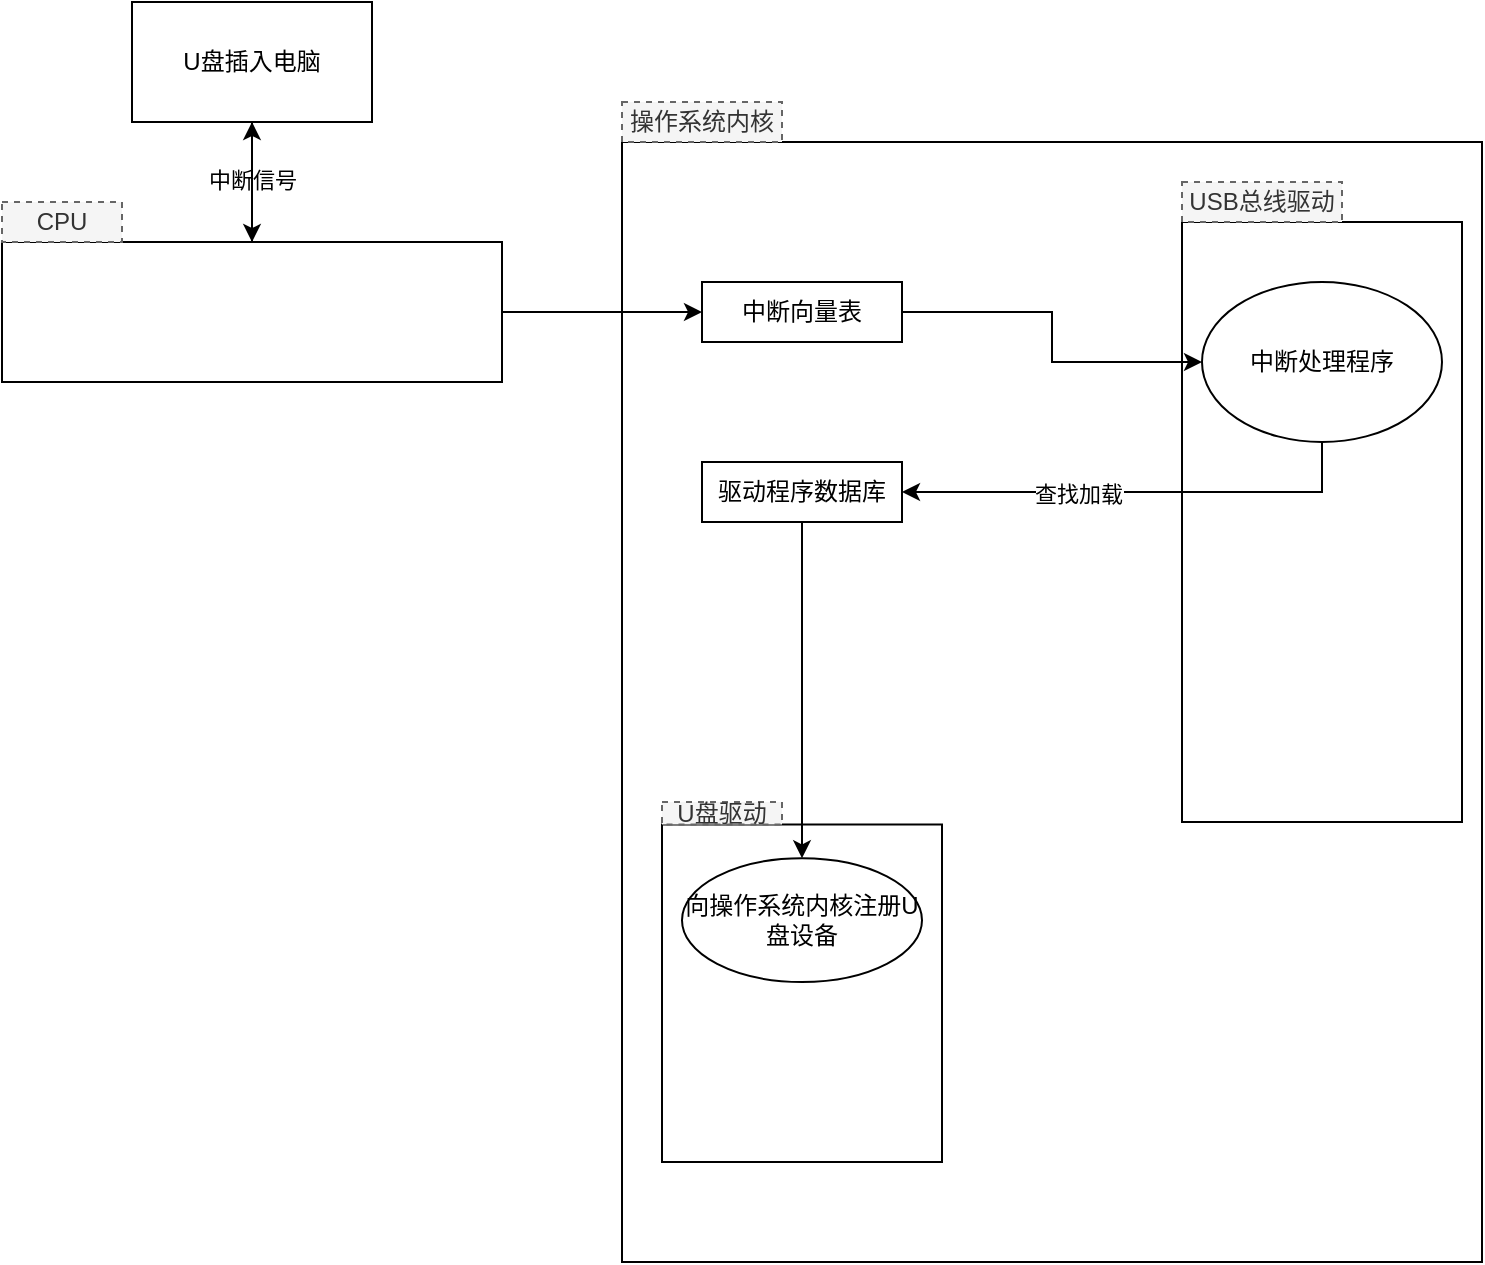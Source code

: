 <mxfile version="23.0.2" type="device">
  <diagram name="第 1 页" id="I0UcOC56NbaupsyxQ38_">
    <mxGraphModel dx="1221" dy="823" grid="1" gridSize="10" guides="1" tooltips="1" connect="1" arrows="1" fold="1" page="1" pageScale="1" pageWidth="827" pageHeight="1169" math="0" shadow="0">
      <root>
        <mxCell id="0" />
        <mxCell id="1" parent="0" />
        <mxCell id="AEy0L4YqaA1Ry6s-4T4y-23" value="" style="rounded=0;whiteSpace=wrap;html=1;" vertex="1" parent="1">
          <mxGeometry x="340" y="100" width="430" height="560" as="geometry" />
        </mxCell>
        <mxCell id="AEy0L4YqaA1Ry6s-4T4y-24" value="操作系统内核" style="rounded=0;whiteSpace=wrap;html=1;strokeWidth=1;shadow=0;dashed=1;fillColor=#f5f5f5;strokeColor=#666666;fontColor=#333333;glass=0;" vertex="1" parent="1">
          <mxGeometry x="340" y="80" width="80" height="20" as="geometry" />
        </mxCell>
        <mxCell id="AEy0L4YqaA1Ry6s-4T4y-47" value="" style="group" vertex="1" connectable="0" parent="1">
          <mxGeometry x="360" y="430" width="140" height="180" as="geometry" />
        </mxCell>
        <mxCell id="AEy0L4YqaA1Ry6s-4T4y-48" value="" style="rounded=0;whiteSpace=wrap;html=1;" vertex="1" parent="AEy0L4YqaA1Ry6s-4T4y-47">
          <mxGeometry y="11.25" width="140" height="168.75" as="geometry" />
        </mxCell>
        <mxCell id="AEy0L4YqaA1Ry6s-4T4y-49" value="U盘驱动" style="rounded=0;whiteSpace=wrap;html=1;strokeWidth=1;shadow=0;dashed=1;fillColor=#f5f5f5;strokeColor=#666666;fontColor=#333333;glass=0;" vertex="1" parent="AEy0L4YqaA1Ry6s-4T4y-47">
          <mxGeometry width="60" height="11.25" as="geometry" />
        </mxCell>
        <mxCell id="AEy0L4YqaA1Ry6s-4T4y-50" value="向操作系统内核注册U盘设备" style="ellipse;whiteSpace=wrap;html=1;" vertex="1" parent="AEy0L4YqaA1Ry6s-4T4y-47">
          <mxGeometry x="10" y="28.13" width="120" height="61.88" as="geometry" />
        </mxCell>
        <mxCell id="AEy0L4YqaA1Ry6s-4T4y-31" style="edgeStyle=orthogonalEdgeStyle;rounded=0;orthogonalLoop=1;jettySize=auto;html=1;exitX=0.5;exitY=1;exitDx=0;exitDy=0;entryX=0.5;entryY=0;entryDx=0;entryDy=0;" edge="1" parent="1" source="AEy0L4YqaA1Ry6s-4T4y-1" target="AEy0L4YqaA1Ry6s-4T4y-36">
          <mxGeometry relative="1" as="geometry">
            <mxPoint x="250" y="130" as="targetPoint" />
          </mxGeometry>
        </mxCell>
        <mxCell id="AEy0L4YqaA1Ry6s-4T4y-32" value="中断信号" style="edgeLabel;html=1;align=center;verticalAlign=middle;resizable=0;points=[];" vertex="1" connectable="0" parent="AEy0L4YqaA1Ry6s-4T4y-31">
          <mxGeometry x="0.067" y="-3" relative="1" as="geometry">
            <mxPoint x="3" y="-3" as="offset" />
          </mxGeometry>
        </mxCell>
        <mxCell id="AEy0L4YqaA1Ry6s-4T4y-1" value="U盘插入电脑" style="rounded=0;whiteSpace=wrap;html=1;" vertex="1" parent="1">
          <mxGeometry x="95" y="30" width="120" height="60" as="geometry" />
        </mxCell>
        <mxCell id="AEy0L4YqaA1Ry6s-4T4y-25" value="" style="group" vertex="1" connectable="0" parent="1">
          <mxGeometry x="620" y="120" width="140" height="320" as="geometry" />
        </mxCell>
        <mxCell id="AEy0L4YqaA1Ry6s-4T4y-26" value="" style="rounded=0;whiteSpace=wrap;html=1;" vertex="1" parent="AEy0L4YqaA1Ry6s-4T4y-25">
          <mxGeometry y="20" width="140" height="300" as="geometry" />
        </mxCell>
        <mxCell id="AEy0L4YqaA1Ry6s-4T4y-27" value="USB总线驱动" style="rounded=0;whiteSpace=wrap;html=1;strokeWidth=1;shadow=0;dashed=1;fillColor=#f5f5f5;strokeColor=#666666;fontColor=#333333;glass=0;" vertex="1" parent="AEy0L4YqaA1Ry6s-4T4y-25">
          <mxGeometry width="80" height="20" as="geometry" />
        </mxCell>
        <mxCell id="AEy0L4YqaA1Ry6s-4T4y-29" value="中断处理程序" style="ellipse;whiteSpace=wrap;html=1;" vertex="1" parent="AEy0L4YqaA1Ry6s-4T4y-25">
          <mxGeometry x="10" y="50" width="120" height="80" as="geometry" />
        </mxCell>
        <mxCell id="AEy0L4YqaA1Ry6s-4T4y-39" value="" style="group" vertex="1" connectable="0" parent="1">
          <mxGeometry x="30" y="130" width="250" height="90" as="geometry" />
        </mxCell>
        <mxCell id="AEy0L4YqaA1Ry6s-4T4y-36" value="" style="rounded=0;whiteSpace=wrap;html=1;" vertex="1" parent="AEy0L4YqaA1Ry6s-4T4y-39">
          <mxGeometry y="20" width="250" height="70" as="geometry" />
        </mxCell>
        <mxCell id="AEy0L4YqaA1Ry6s-4T4y-37" value="CPU" style="rounded=0;whiteSpace=wrap;html=1;strokeWidth=1;shadow=0;dashed=1;fillColor=#f5f5f5;strokeColor=#666666;fontColor=#333333;glass=0;" vertex="1" parent="AEy0L4YqaA1Ry6s-4T4y-39">
          <mxGeometry width="60" height="20" as="geometry" />
        </mxCell>
        <mxCell id="AEy0L4YqaA1Ry6s-4T4y-40" style="edgeStyle=orthogonalEdgeStyle;rounded=0;orthogonalLoop=1;jettySize=auto;html=1;entryX=0;entryY=0.5;entryDx=0;entryDy=0;" edge="1" parent="1" source="AEy0L4YqaA1Ry6s-4T4y-36" target="AEy0L4YqaA1Ry6s-4T4y-38">
          <mxGeometry relative="1" as="geometry" />
        </mxCell>
        <mxCell id="AEy0L4YqaA1Ry6s-4T4y-41" style="edgeStyle=orthogonalEdgeStyle;rounded=0;orthogonalLoop=1;jettySize=auto;html=1;entryX=0;entryY=0.5;entryDx=0;entryDy=0;" edge="1" parent="1" source="AEy0L4YqaA1Ry6s-4T4y-38" target="AEy0L4YqaA1Ry6s-4T4y-29">
          <mxGeometry relative="1" as="geometry" />
        </mxCell>
        <mxCell id="AEy0L4YqaA1Ry6s-4T4y-43" style="edgeStyle=orthogonalEdgeStyle;rounded=0;orthogonalLoop=1;jettySize=auto;html=1;entryX=1;entryY=0.5;entryDx=0;entryDy=0;exitX=0.5;exitY=1;exitDx=0;exitDy=0;" edge="1" parent="1" source="AEy0L4YqaA1Ry6s-4T4y-29" target="AEy0L4YqaA1Ry6s-4T4y-42">
          <mxGeometry relative="1" as="geometry" />
        </mxCell>
        <mxCell id="AEy0L4YqaA1Ry6s-4T4y-44" value="查找加载" style="edgeLabel;html=1;align=center;verticalAlign=middle;resizable=0;points=[];" vertex="1" connectable="0" parent="AEy0L4YqaA1Ry6s-4T4y-43">
          <mxGeometry x="0.255" y="1" relative="1" as="geometry">
            <mxPoint as="offset" />
          </mxGeometry>
        </mxCell>
        <mxCell id="AEy0L4YqaA1Ry6s-4T4y-38" value="中断向量表" style="rounded=0;whiteSpace=wrap;html=1;" vertex="1" parent="1">
          <mxGeometry x="380" y="170" width="100" height="30" as="geometry" />
        </mxCell>
        <mxCell id="AEy0L4YqaA1Ry6s-4T4y-52" style="edgeStyle=orthogonalEdgeStyle;rounded=0;orthogonalLoop=1;jettySize=auto;html=1;entryX=0.5;entryY=0;entryDx=0;entryDy=0;" edge="1" parent="1" source="AEy0L4YqaA1Ry6s-4T4y-42" target="AEy0L4YqaA1Ry6s-4T4y-50">
          <mxGeometry relative="1" as="geometry" />
        </mxCell>
        <mxCell id="AEy0L4YqaA1Ry6s-4T4y-42" value="驱动程序数据库" style="rounded=0;whiteSpace=wrap;html=1;" vertex="1" parent="1">
          <mxGeometry x="380" y="260" width="100" height="30" as="geometry" />
        </mxCell>
        <mxCell id="AEy0L4YqaA1Ry6s-4T4y-53" value="" style="edgeStyle=orthogonalEdgeStyle;rounded=0;orthogonalLoop=1;jettySize=auto;html=1;" edge="1" parent="1" source="AEy0L4YqaA1Ry6s-4T4y-36" target="AEy0L4YqaA1Ry6s-4T4y-1">
          <mxGeometry relative="1" as="geometry" />
        </mxCell>
      </root>
    </mxGraphModel>
  </diagram>
</mxfile>
